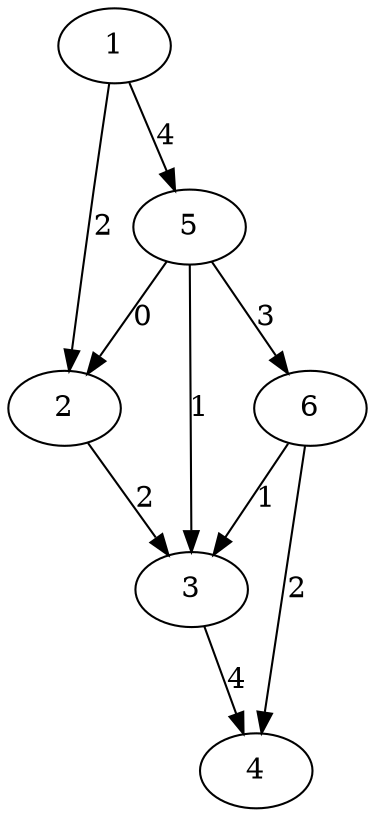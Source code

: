 digraph{
1 [color=black];
2 [color=black];
3 [color=black];
4 [color=black];
5 [color=black];
6 [color=black];
1->2 [label=2];
2->3 [label=2];
3->4 [label=4];
1->5 [label=4];
5->2 [label=0];
5->3 [label=1];
5->6 [label=3];
6->3 [label=1];
6->4 [label=2];
}